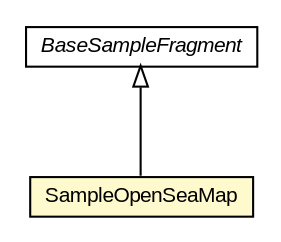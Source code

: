 #!/usr/local/bin/dot
#
# Class diagram 
# Generated by UMLGraph version R5_6-24-gf6e263 (http://www.umlgraph.org/)
#

digraph G {
	edge [fontname="arial",fontsize=10,labelfontname="arial",labelfontsize=10];
	node [fontname="arial",fontsize=10,shape=plaintext];
	nodesep=0.25;
	ranksep=0.5;
	// org.osmdroid.samplefragments.BaseSampleFragment
	c16755 [label=<<table title="org.osmdroid.samplefragments.BaseSampleFragment" border="0" cellborder="1" cellspacing="0" cellpadding="2" port="p" href="../BaseSampleFragment.html">
		<tr><td><table border="0" cellspacing="0" cellpadding="1">
<tr><td align="center" balign="center"><font face="arial italic"> BaseSampleFragment </font></td></tr>
		</table></td></tr>
		</table>>, URL="../BaseSampleFragment.html", fontname="arial", fontcolor="black", fontsize=10.0];
	// org.osmdroid.samplefragments.tilesources.SampleOpenSeaMap
	c16832 [label=<<table title="org.osmdroid.samplefragments.tilesources.SampleOpenSeaMap" border="0" cellborder="1" cellspacing="0" cellpadding="2" port="p" bgcolor="lemonChiffon" href="./SampleOpenSeaMap.html">
		<tr><td><table border="0" cellspacing="0" cellpadding="1">
<tr><td align="center" balign="center"> SampleOpenSeaMap </td></tr>
		</table></td></tr>
		</table>>, URL="./SampleOpenSeaMap.html", fontname="arial", fontcolor="black", fontsize=10.0];
	//org.osmdroid.samplefragments.tilesources.SampleOpenSeaMap extends org.osmdroid.samplefragments.BaseSampleFragment
	c16755:p -> c16832:p [dir=back,arrowtail=empty];
}

